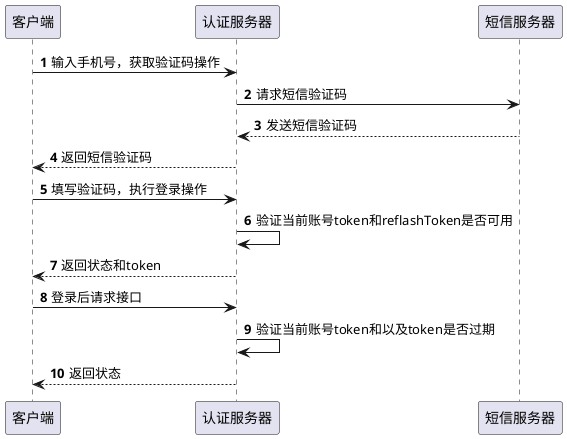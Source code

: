 @startuml sequence-diagram
'https: //plantuml.com/sequence-diagram

autonumber

客户端 -> 认证服务器: 输入手机号，获取验证码操作
认证服务器 -> 短信服务器: 请求短信验证码
短信服务器 --> 认证服务器: 发送短信验证码
认证服务器 --> 客户端: 返回短信验证码
客户端 -> 认证服务器: 填写验证码，执行登录操作
认证服务器 -> 认证服务器: 验证当前账号token和reflashToken是否可用
认证服务器 --> 客户端: 返回状态和token
客户端 -> 认证服务器: 登录后请求接口
认证服务器 -> 认证服务器: 验证当前账号token和以及token是否过期
认证服务器 --> 客户端: 返回状态
@enduml